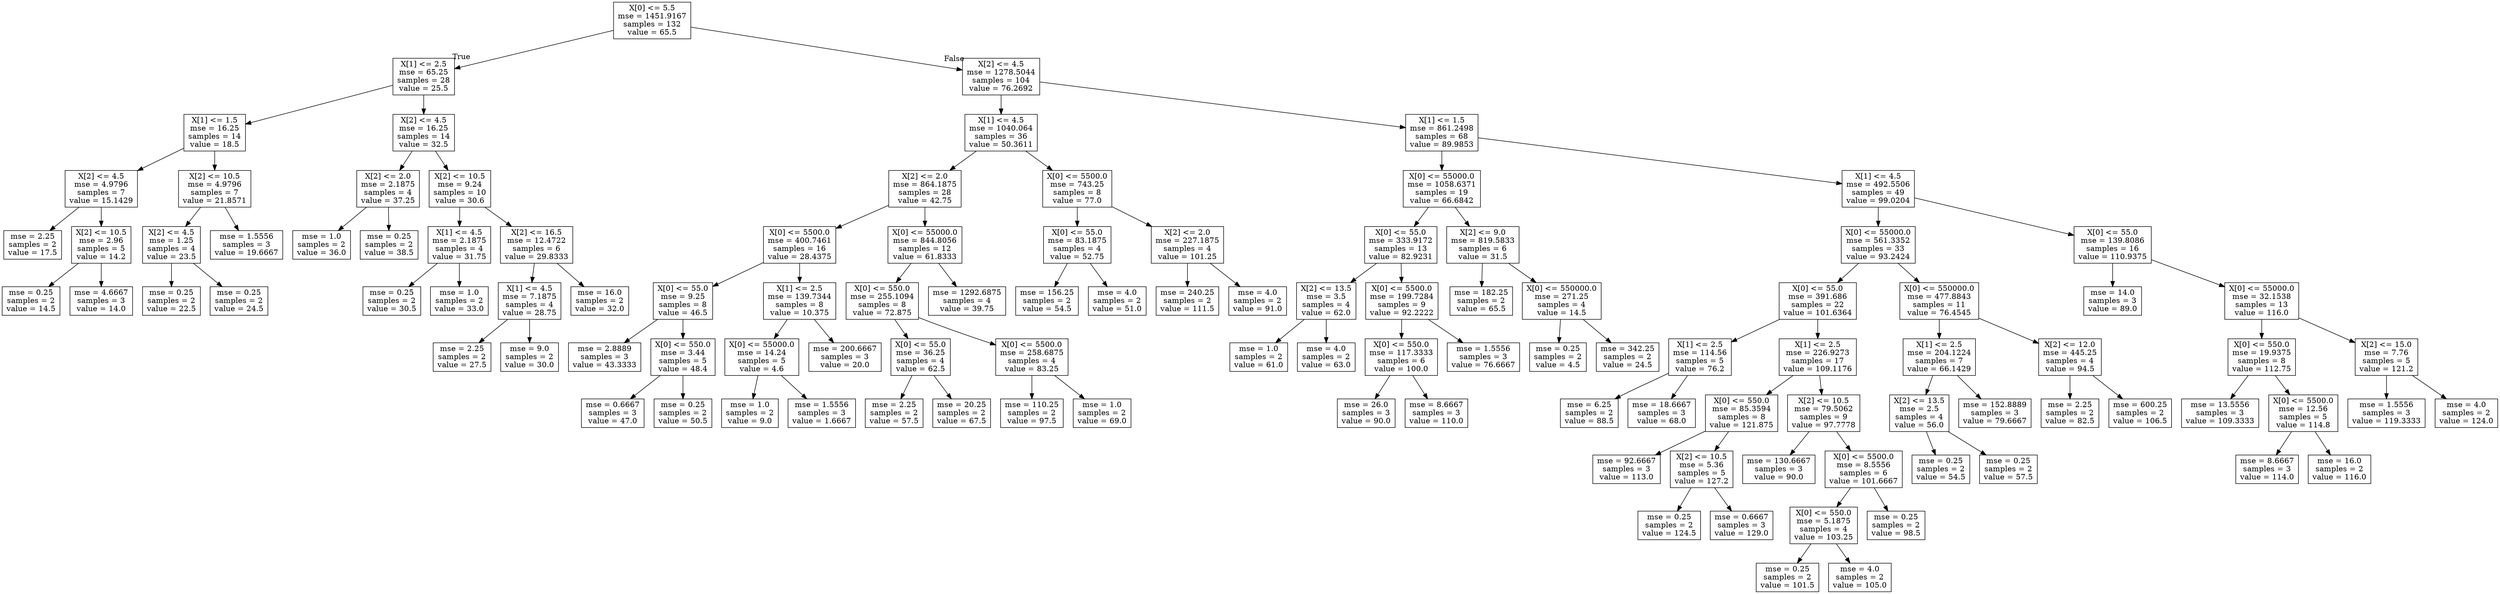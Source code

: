 digraph Tree {
node [shape=box] ;
0 [label="X[0] <= 5.5\nmse = 1451.9167\nsamples = 132\nvalue = 65.5"] ;
1 [label="X[1] <= 2.5\nmse = 65.25\nsamples = 28\nvalue = 25.5"] ;
0 -> 1 [labeldistance=2.5, labelangle=45, headlabel="True"] ;
2 [label="X[1] <= 1.5\nmse = 16.25\nsamples = 14\nvalue = 18.5"] ;
1 -> 2 ;
3 [label="X[2] <= 4.5\nmse = 4.9796\nsamples = 7\nvalue = 15.1429"] ;
2 -> 3 ;
4 [label="mse = 2.25\nsamples = 2\nvalue = 17.5"] ;
3 -> 4 ;
5 [label="X[2] <= 10.5\nmse = 2.96\nsamples = 5\nvalue = 14.2"] ;
3 -> 5 ;
6 [label="mse = 0.25\nsamples = 2\nvalue = 14.5"] ;
5 -> 6 ;
7 [label="mse = 4.6667\nsamples = 3\nvalue = 14.0"] ;
5 -> 7 ;
8 [label="X[2] <= 10.5\nmse = 4.9796\nsamples = 7\nvalue = 21.8571"] ;
2 -> 8 ;
9 [label="X[2] <= 4.5\nmse = 1.25\nsamples = 4\nvalue = 23.5"] ;
8 -> 9 ;
10 [label="mse = 0.25\nsamples = 2\nvalue = 22.5"] ;
9 -> 10 ;
11 [label="mse = 0.25\nsamples = 2\nvalue = 24.5"] ;
9 -> 11 ;
12 [label="mse = 1.5556\nsamples = 3\nvalue = 19.6667"] ;
8 -> 12 ;
13 [label="X[2] <= 4.5\nmse = 16.25\nsamples = 14\nvalue = 32.5"] ;
1 -> 13 ;
14 [label="X[2] <= 2.0\nmse = 2.1875\nsamples = 4\nvalue = 37.25"] ;
13 -> 14 ;
15 [label="mse = 1.0\nsamples = 2\nvalue = 36.0"] ;
14 -> 15 ;
16 [label="mse = 0.25\nsamples = 2\nvalue = 38.5"] ;
14 -> 16 ;
17 [label="X[2] <= 10.5\nmse = 9.24\nsamples = 10\nvalue = 30.6"] ;
13 -> 17 ;
18 [label="X[1] <= 4.5\nmse = 2.1875\nsamples = 4\nvalue = 31.75"] ;
17 -> 18 ;
19 [label="mse = 0.25\nsamples = 2\nvalue = 30.5"] ;
18 -> 19 ;
20 [label="mse = 1.0\nsamples = 2\nvalue = 33.0"] ;
18 -> 20 ;
21 [label="X[2] <= 16.5\nmse = 12.4722\nsamples = 6\nvalue = 29.8333"] ;
17 -> 21 ;
22 [label="X[1] <= 4.5\nmse = 7.1875\nsamples = 4\nvalue = 28.75"] ;
21 -> 22 ;
23 [label="mse = 2.25\nsamples = 2\nvalue = 27.5"] ;
22 -> 23 ;
24 [label="mse = 9.0\nsamples = 2\nvalue = 30.0"] ;
22 -> 24 ;
25 [label="mse = 16.0\nsamples = 2\nvalue = 32.0"] ;
21 -> 25 ;
26 [label="X[2] <= 4.5\nmse = 1278.5044\nsamples = 104\nvalue = 76.2692"] ;
0 -> 26 [labeldistance=2.5, labelangle=-45, headlabel="False"] ;
27 [label="X[1] <= 4.5\nmse = 1040.064\nsamples = 36\nvalue = 50.3611"] ;
26 -> 27 ;
28 [label="X[2] <= 2.0\nmse = 864.1875\nsamples = 28\nvalue = 42.75"] ;
27 -> 28 ;
29 [label="X[0] <= 5500.0\nmse = 400.7461\nsamples = 16\nvalue = 28.4375"] ;
28 -> 29 ;
30 [label="X[0] <= 55.0\nmse = 9.25\nsamples = 8\nvalue = 46.5"] ;
29 -> 30 ;
31 [label="mse = 2.8889\nsamples = 3\nvalue = 43.3333"] ;
30 -> 31 ;
32 [label="X[0] <= 550.0\nmse = 3.44\nsamples = 5\nvalue = 48.4"] ;
30 -> 32 ;
33 [label="mse = 0.6667\nsamples = 3\nvalue = 47.0"] ;
32 -> 33 ;
34 [label="mse = 0.25\nsamples = 2\nvalue = 50.5"] ;
32 -> 34 ;
35 [label="X[1] <= 2.5\nmse = 139.7344\nsamples = 8\nvalue = 10.375"] ;
29 -> 35 ;
36 [label="X[0] <= 55000.0\nmse = 14.24\nsamples = 5\nvalue = 4.6"] ;
35 -> 36 ;
37 [label="mse = 1.0\nsamples = 2\nvalue = 9.0"] ;
36 -> 37 ;
38 [label="mse = 1.5556\nsamples = 3\nvalue = 1.6667"] ;
36 -> 38 ;
39 [label="mse = 200.6667\nsamples = 3\nvalue = 20.0"] ;
35 -> 39 ;
40 [label="X[0] <= 55000.0\nmse = 844.8056\nsamples = 12\nvalue = 61.8333"] ;
28 -> 40 ;
41 [label="X[0] <= 550.0\nmse = 255.1094\nsamples = 8\nvalue = 72.875"] ;
40 -> 41 ;
42 [label="X[0] <= 55.0\nmse = 36.25\nsamples = 4\nvalue = 62.5"] ;
41 -> 42 ;
43 [label="mse = 2.25\nsamples = 2\nvalue = 57.5"] ;
42 -> 43 ;
44 [label="mse = 20.25\nsamples = 2\nvalue = 67.5"] ;
42 -> 44 ;
45 [label="X[0] <= 5500.0\nmse = 258.6875\nsamples = 4\nvalue = 83.25"] ;
41 -> 45 ;
46 [label="mse = 110.25\nsamples = 2\nvalue = 97.5"] ;
45 -> 46 ;
47 [label="mse = 1.0\nsamples = 2\nvalue = 69.0"] ;
45 -> 47 ;
48 [label="mse = 1292.6875\nsamples = 4\nvalue = 39.75"] ;
40 -> 48 ;
49 [label="X[0] <= 5500.0\nmse = 743.25\nsamples = 8\nvalue = 77.0"] ;
27 -> 49 ;
50 [label="X[0] <= 55.0\nmse = 83.1875\nsamples = 4\nvalue = 52.75"] ;
49 -> 50 ;
51 [label="mse = 156.25\nsamples = 2\nvalue = 54.5"] ;
50 -> 51 ;
52 [label="mse = 4.0\nsamples = 2\nvalue = 51.0"] ;
50 -> 52 ;
53 [label="X[2] <= 2.0\nmse = 227.1875\nsamples = 4\nvalue = 101.25"] ;
49 -> 53 ;
54 [label="mse = 240.25\nsamples = 2\nvalue = 111.5"] ;
53 -> 54 ;
55 [label="mse = 4.0\nsamples = 2\nvalue = 91.0"] ;
53 -> 55 ;
56 [label="X[1] <= 1.5\nmse = 861.2498\nsamples = 68\nvalue = 89.9853"] ;
26 -> 56 ;
57 [label="X[0] <= 55000.0\nmse = 1058.6371\nsamples = 19\nvalue = 66.6842"] ;
56 -> 57 ;
58 [label="X[0] <= 55.0\nmse = 333.9172\nsamples = 13\nvalue = 82.9231"] ;
57 -> 58 ;
59 [label="X[2] <= 13.5\nmse = 3.5\nsamples = 4\nvalue = 62.0"] ;
58 -> 59 ;
60 [label="mse = 1.0\nsamples = 2\nvalue = 61.0"] ;
59 -> 60 ;
61 [label="mse = 4.0\nsamples = 2\nvalue = 63.0"] ;
59 -> 61 ;
62 [label="X[0] <= 5500.0\nmse = 199.7284\nsamples = 9\nvalue = 92.2222"] ;
58 -> 62 ;
63 [label="X[0] <= 550.0\nmse = 117.3333\nsamples = 6\nvalue = 100.0"] ;
62 -> 63 ;
64 [label="mse = 26.0\nsamples = 3\nvalue = 90.0"] ;
63 -> 64 ;
65 [label="mse = 8.6667\nsamples = 3\nvalue = 110.0"] ;
63 -> 65 ;
66 [label="mse = 1.5556\nsamples = 3\nvalue = 76.6667"] ;
62 -> 66 ;
67 [label="X[2] <= 9.0\nmse = 819.5833\nsamples = 6\nvalue = 31.5"] ;
57 -> 67 ;
68 [label="mse = 182.25\nsamples = 2\nvalue = 65.5"] ;
67 -> 68 ;
69 [label="X[0] <= 550000.0\nmse = 271.25\nsamples = 4\nvalue = 14.5"] ;
67 -> 69 ;
70 [label="mse = 0.25\nsamples = 2\nvalue = 4.5"] ;
69 -> 70 ;
71 [label="mse = 342.25\nsamples = 2\nvalue = 24.5"] ;
69 -> 71 ;
72 [label="X[1] <= 4.5\nmse = 492.5506\nsamples = 49\nvalue = 99.0204"] ;
56 -> 72 ;
73 [label="X[0] <= 55000.0\nmse = 561.3352\nsamples = 33\nvalue = 93.2424"] ;
72 -> 73 ;
74 [label="X[0] <= 55.0\nmse = 391.686\nsamples = 22\nvalue = 101.6364"] ;
73 -> 74 ;
75 [label="X[1] <= 2.5\nmse = 114.56\nsamples = 5\nvalue = 76.2"] ;
74 -> 75 ;
76 [label="mse = 6.25\nsamples = 2\nvalue = 88.5"] ;
75 -> 76 ;
77 [label="mse = 18.6667\nsamples = 3\nvalue = 68.0"] ;
75 -> 77 ;
78 [label="X[1] <= 2.5\nmse = 226.9273\nsamples = 17\nvalue = 109.1176"] ;
74 -> 78 ;
79 [label="X[0] <= 550.0\nmse = 85.3594\nsamples = 8\nvalue = 121.875"] ;
78 -> 79 ;
80 [label="mse = 92.6667\nsamples = 3\nvalue = 113.0"] ;
79 -> 80 ;
81 [label="X[2] <= 10.5\nmse = 5.36\nsamples = 5\nvalue = 127.2"] ;
79 -> 81 ;
82 [label="mse = 0.25\nsamples = 2\nvalue = 124.5"] ;
81 -> 82 ;
83 [label="mse = 0.6667\nsamples = 3\nvalue = 129.0"] ;
81 -> 83 ;
84 [label="X[2] <= 10.5\nmse = 79.5062\nsamples = 9\nvalue = 97.7778"] ;
78 -> 84 ;
85 [label="mse = 130.6667\nsamples = 3\nvalue = 90.0"] ;
84 -> 85 ;
86 [label="X[0] <= 5500.0\nmse = 8.5556\nsamples = 6\nvalue = 101.6667"] ;
84 -> 86 ;
87 [label="X[0] <= 550.0\nmse = 5.1875\nsamples = 4\nvalue = 103.25"] ;
86 -> 87 ;
88 [label="mse = 0.25\nsamples = 2\nvalue = 101.5"] ;
87 -> 88 ;
89 [label="mse = 4.0\nsamples = 2\nvalue = 105.0"] ;
87 -> 89 ;
90 [label="mse = 0.25\nsamples = 2\nvalue = 98.5"] ;
86 -> 90 ;
91 [label="X[0] <= 550000.0\nmse = 477.8843\nsamples = 11\nvalue = 76.4545"] ;
73 -> 91 ;
92 [label="X[1] <= 2.5\nmse = 204.1224\nsamples = 7\nvalue = 66.1429"] ;
91 -> 92 ;
93 [label="X[2] <= 13.5\nmse = 2.5\nsamples = 4\nvalue = 56.0"] ;
92 -> 93 ;
94 [label="mse = 0.25\nsamples = 2\nvalue = 54.5"] ;
93 -> 94 ;
95 [label="mse = 0.25\nsamples = 2\nvalue = 57.5"] ;
93 -> 95 ;
96 [label="mse = 152.8889\nsamples = 3\nvalue = 79.6667"] ;
92 -> 96 ;
97 [label="X[2] <= 12.0\nmse = 445.25\nsamples = 4\nvalue = 94.5"] ;
91 -> 97 ;
98 [label="mse = 2.25\nsamples = 2\nvalue = 82.5"] ;
97 -> 98 ;
99 [label="mse = 600.25\nsamples = 2\nvalue = 106.5"] ;
97 -> 99 ;
100 [label="X[0] <= 55.0\nmse = 139.8086\nsamples = 16\nvalue = 110.9375"] ;
72 -> 100 ;
101 [label="mse = 14.0\nsamples = 3\nvalue = 89.0"] ;
100 -> 101 ;
102 [label="X[0] <= 55000.0\nmse = 32.1538\nsamples = 13\nvalue = 116.0"] ;
100 -> 102 ;
103 [label="X[0] <= 550.0\nmse = 19.9375\nsamples = 8\nvalue = 112.75"] ;
102 -> 103 ;
104 [label="mse = 13.5556\nsamples = 3\nvalue = 109.3333"] ;
103 -> 104 ;
105 [label="X[0] <= 5500.0\nmse = 12.56\nsamples = 5\nvalue = 114.8"] ;
103 -> 105 ;
106 [label="mse = 8.6667\nsamples = 3\nvalue = 114.0"] ;
105 -> 106 ;
107 [label="mse = 16.0\nsamples = 2\nvalue = 116.0"] ;
105 -> 107 ;
108 [label="X[2] <= 15.0\nmse = 7.76\nsamples = 5\nvalue = 121.2"] ;
102 -> 108 ;
109 [label="mse = 1.5556\nsamples = 3\nvalue = 119.3333"] ;
108 -> 109 ;
110 [label="mse = 4.0\nsamples = 2\nvalue = 124.0"] ;
108 -> 110 ;
}
